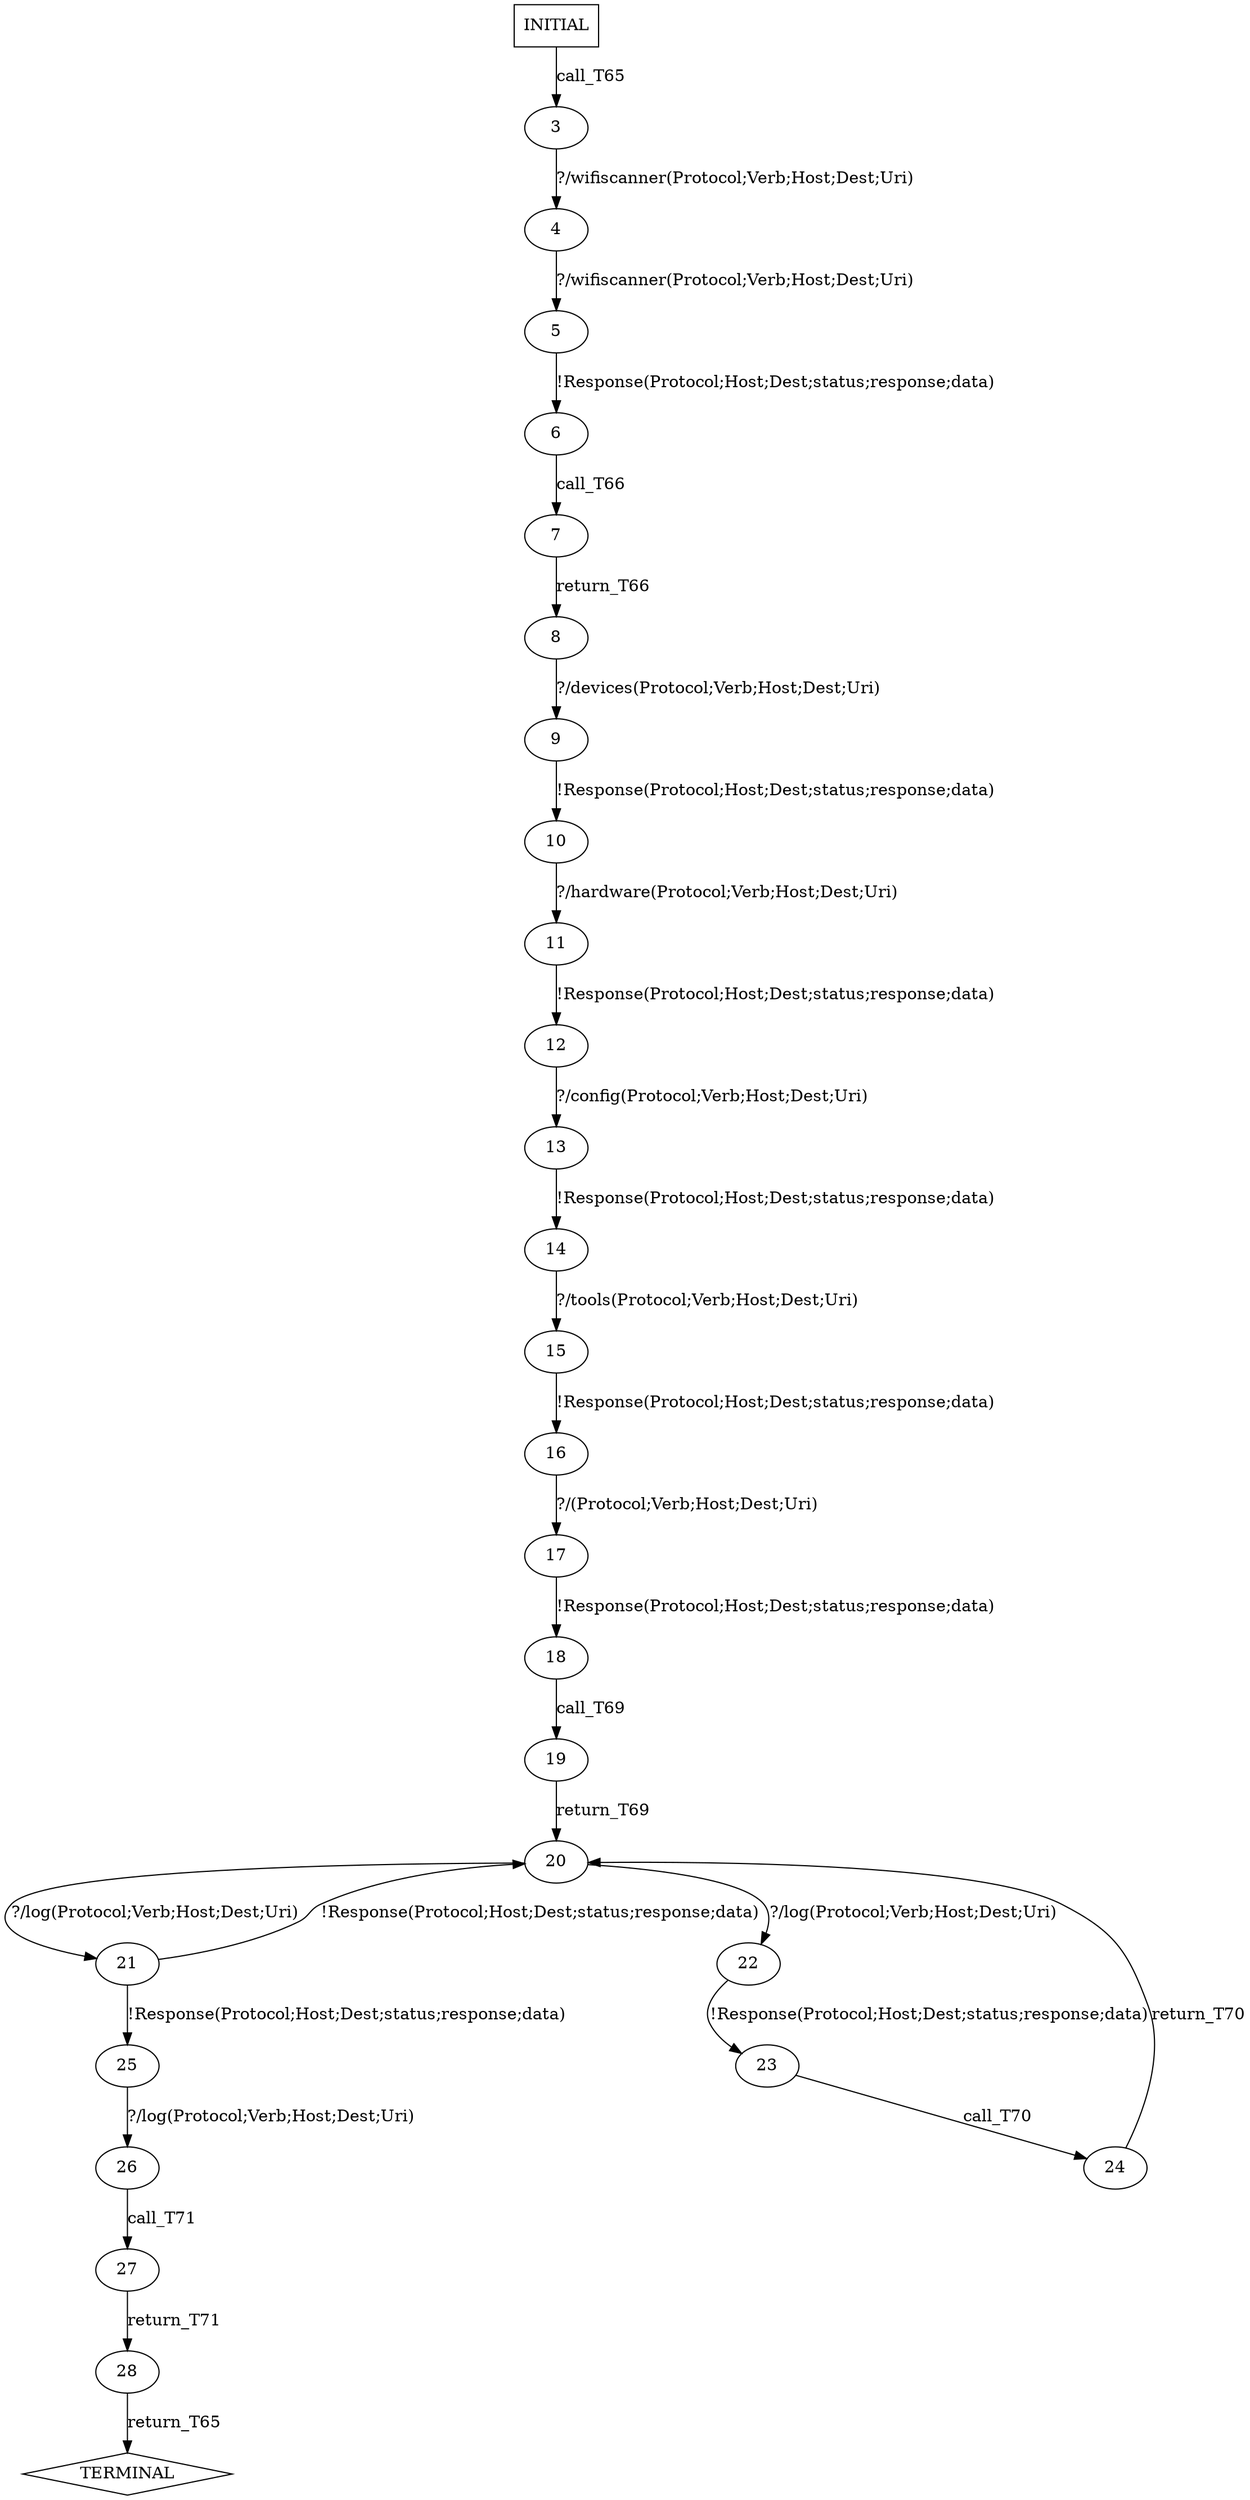 digraph G {
  0 [label="INITIAL",shape=box];
  1 [label="TERMINAL",shape=diamond];
  3 [label="3"];
  4 [label="4"];
  5 [label="5"];
  6 [label="6"];
  7 [label="7"];
  8 [label="8"];
  9 [label="9"];
  10 [label="10"];
  11 [label="11"];
  12 [label="12"];
  13 [label="13"];
  14 [label="14"];
  15 [label="15"];
  16 [label="16"];
  17 [label="17"];
  18 [label="18"];
  19 [label="19"];
  20 [label="20"];
  21 [label="21"];
  22 [label="22"];
  23 [label="23"];
  24 [label="24"];
  25 [label="25"];
  26 [label="26"];
  27 [label="27"];
  28 [label="28"];
0->3 [label="call_T65"];
3->4 [label="?/wifiscanner(Protocol;Verb;Host;Dest;Uri)"];
4->5 [label="?/wifiscanner(Protocol;Verb;Host;Dest;Uri)"];
5->6 [label="!Response(Protocol;Host;Dest;status;response;data)"];
6->7 [label="call_T66"];
7->8 [label="return_T66"];
8->9 [label="?/devices(Protocol;Verb;Host;Dest;Uri)"];
9->10 [label="!Response(Protocol;Host;Dest;status;response;data)"];
10->11 [label="?/hardware(Protocol;Verb;Host;Dest;Uri)"];
11->12 [label="!Response(Protocol;Host;Dest;status;response;data)"];
12->13 [label="?/config(Protocol;Verb;Host;Dest;Uri)"];
13->14 [label="!Response(Protocol;Host;Dest;status;response;data)"];
14->15 [label="?/tools(Protocol;Verb;Host;Dest;Uri)"];
15->16 [label="!Response(Protocol;Host;Dest;status;response;data)"];
16->17 [label="?/(Protocol;Verb;Host;Dest;Uri)"];
17->18 [label="!Response(Protocol;Host;Dest;status;response;data)"];
18->19 [label="call_T69"];
19->20 [label="return_T69"];
20->22 [label="?/log(Protocol;Verb;Host;Dest;Uri)"];
20->21 [label="?/log(Protocol;Verb;Host;Dest;Uri)"];
21->25 [label="!Response(Protocol;Host;Dest;status;response;data)"];
21->20 [label="!Response(Protocol;Host;Dest;status;response;data)"];
22->23 [label="!Response(Protocol;Host;Dest;status;response;data)"];
23->24 [label="call_T70"];
24->20 [label="return_T70"];
25->26 [label="?/log(Protocol;Verb;Host;Dest;Uri)"];
26->27 [label="call_T71"];
27->28 [label="return_T71"];
28->1 [label="return_T65"];
}
